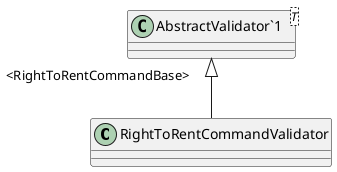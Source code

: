@startuml
class RightToRentCommandValidator {
}
class "AbstractValidator`1"<T> {
}
"AbstractValidator`1" "<RightToRentCommandBase>" <|-- RightToRentCommandValidator
@enduml
